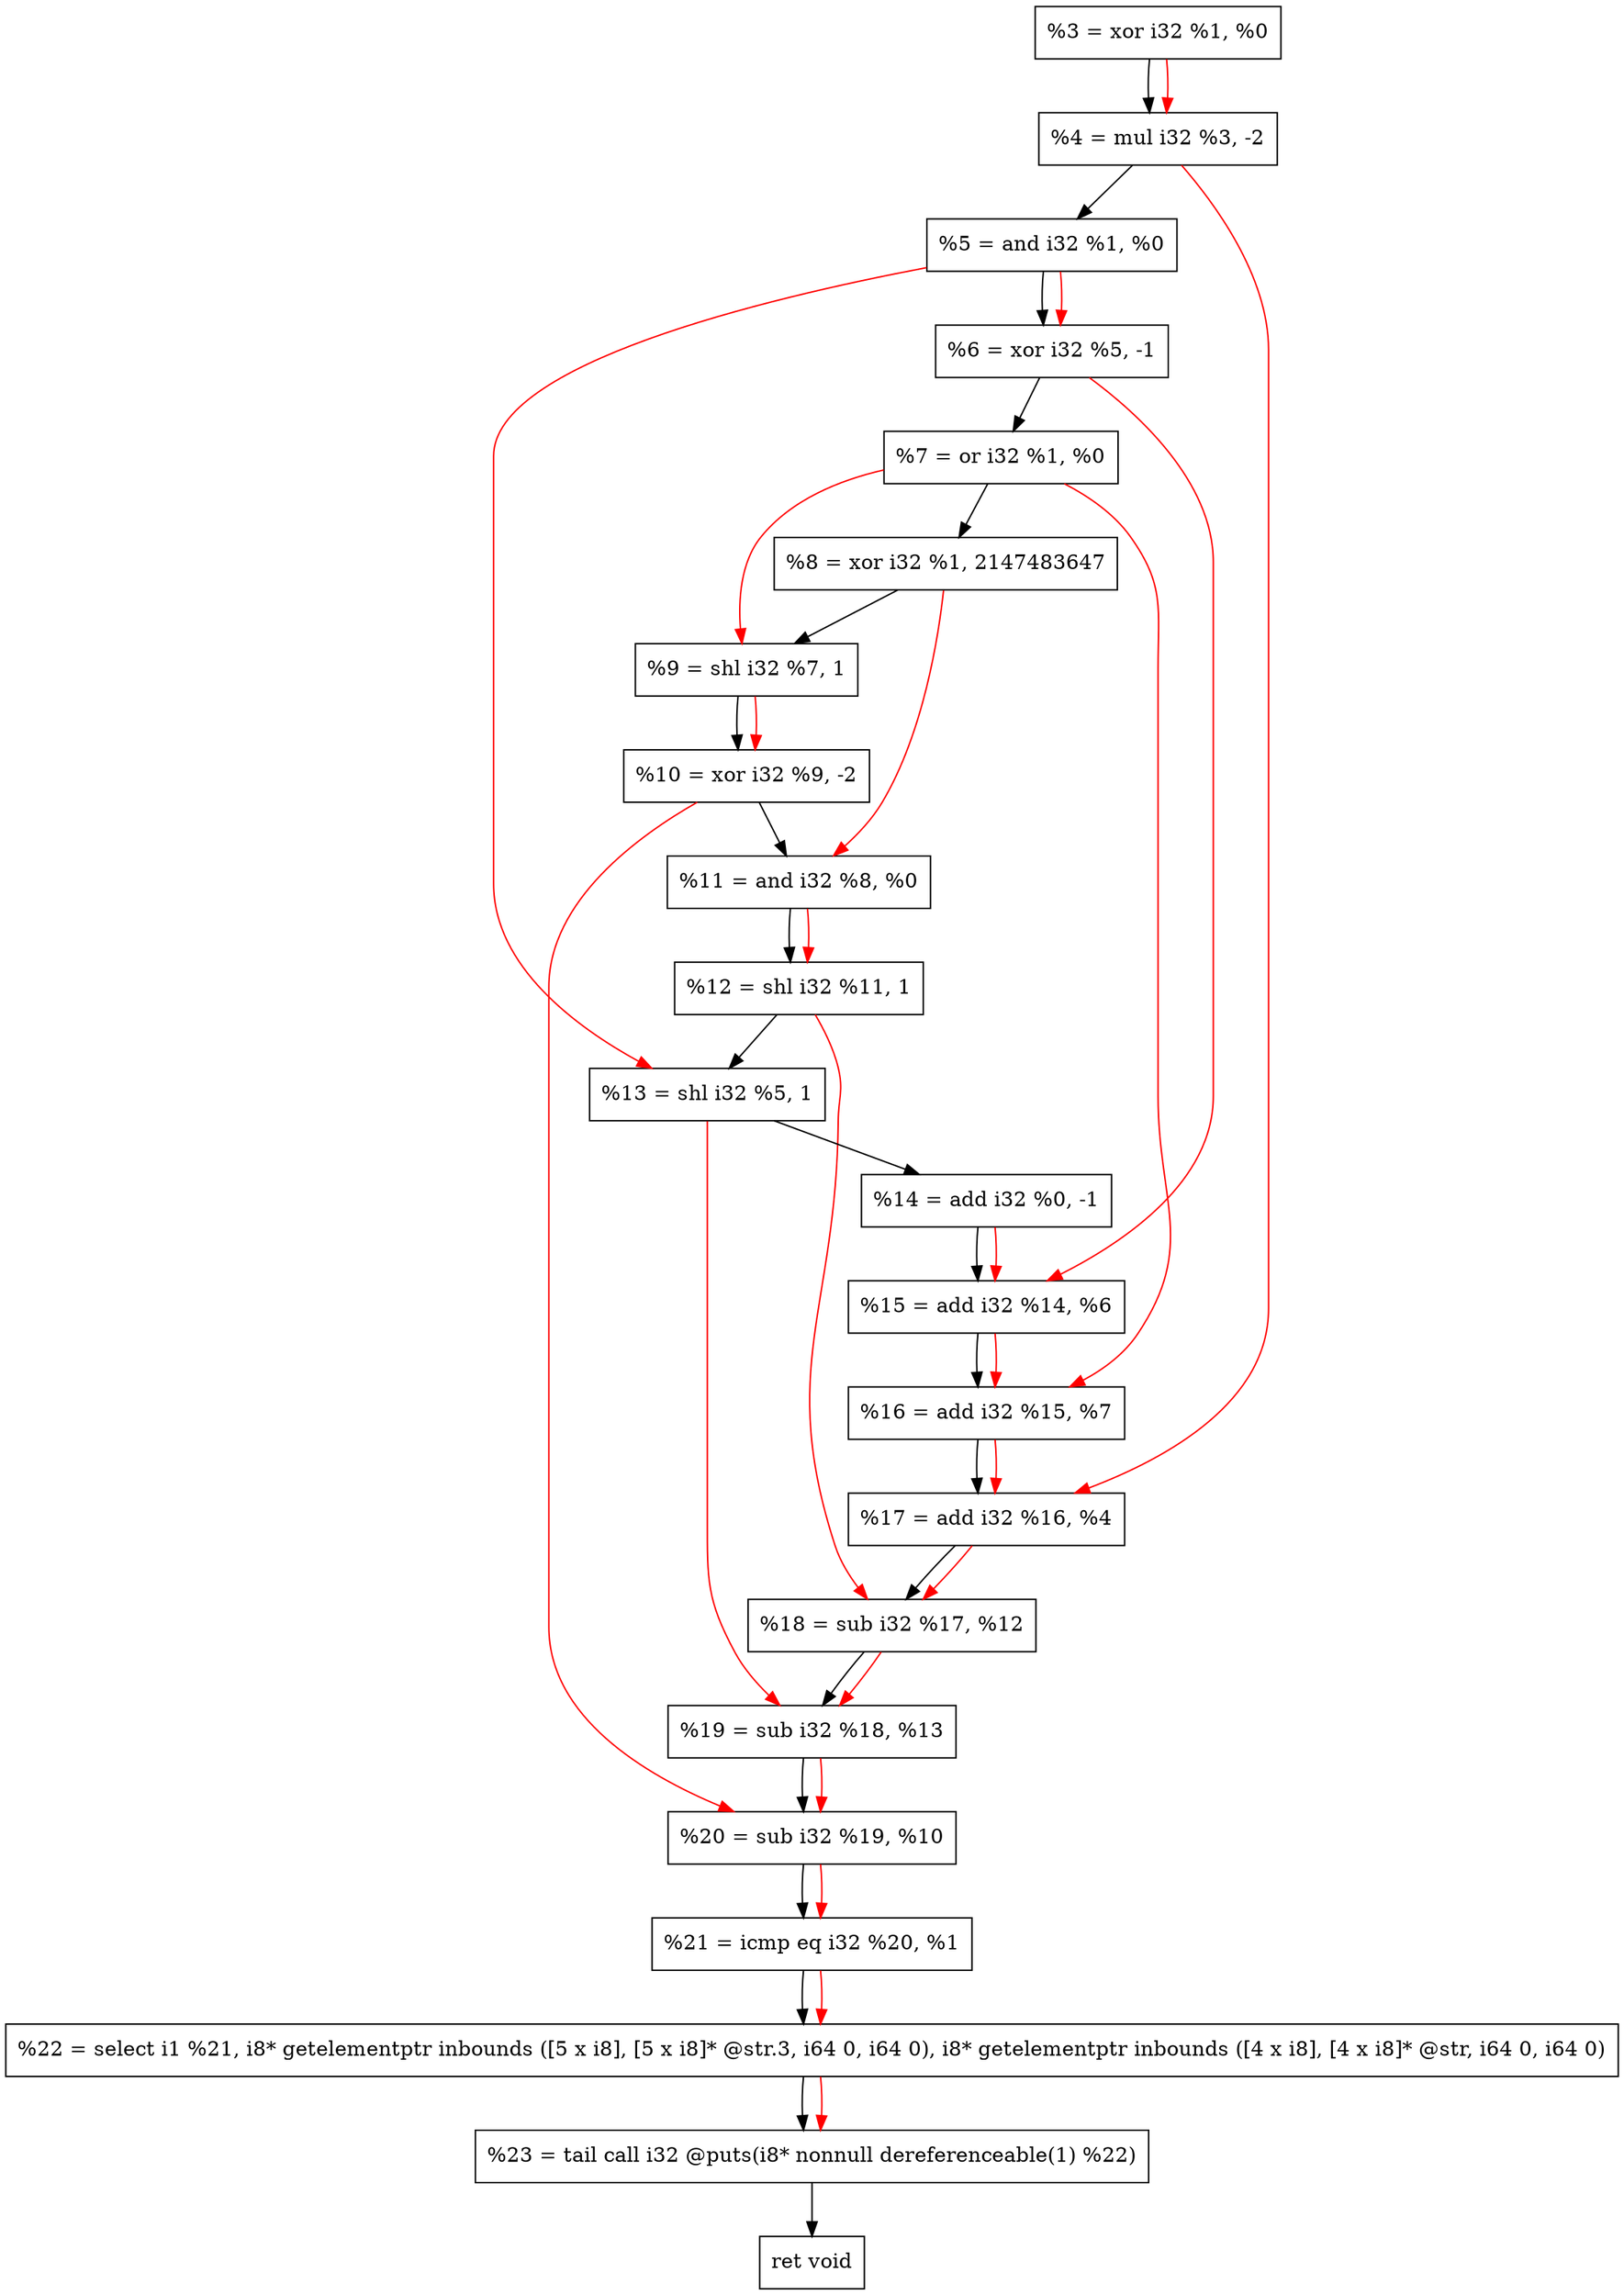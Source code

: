 digraph "DFG for'crackme' function" {
	Node0x1324460[shape=record, label="  %3 = xor i32 %1, %0"];
	Node0x1324b10[shape=record, label="  %4 = mul i32 %3, -2"];
	Node0x1324bd0[shape=record, label="  %5 = and i32 %1, %0"];
	Node0x1324c40[shape=record, label="  %6 = xor i32 %5, -1"];
	Node0x1324cb0[shape=record, label="  %7 = or i32 %1, %0"];
	Node0x1324d50[shape=record, label="  %8 = xor i32 %1, 2147483647"];
	Node0x1324df0[shape=record, label="  %9 = shl i32 %7, 1"];
	Node0x1324e60[shape=record, label="  %10 = xor i32 %9, -2"];
	Node0x1324ed0[shape=record, label="  %11 = and i32 %8, %0"];
	Node0x1324f40[shape=record, label="  %12 = shl i32 %11, 1"];
	Node0x1324fb0[shape=record, label="  %13 = shl i32 %5, 1"];
	Node0x1325020[shape=record, label="  %14 = add i32 %0, -1"];
	Node0x1325090[shape=record, label="  %15 = add i32 %14, %6"];
	Node0x1325100[shape=record, label="  %16 = add i32 %15, %7"];
	Node0x1325170[shape=record, label="  %17 = add i32 %16, %4"];
	Node0x13251e0[shape=record, label="  %18 = sub i32 %17, %12"];
	Node0x1325250[shape=record, label="  %19 = sub i32 %18, %13"];
	Node0x13252c0[shape=record, label="  %20 = sub i32 %19, %10"];
	Node0x1325330[shape=record, label="  %21 = icmp eq i32 %20, %1"];
	Node0x12c5268[shape=record, label="  %22 = select i1 %21, i8* getelementptr inbounds ([5 x i8], [5 x i8]* @str.3, i64 0, i64 0), i8* getelementptr inbounds ([4 x i8], [4 x i8]* @str, i64 0, i64 0)"];
	Node0x13257d0[shape=record, label="  %23 = tail call i32 @puts(i8* nonnull dereferenceable(1) %22)"];
	Node0x1325820[shape=record, label="  ret void"];
	Node0x1324460 -> Node0x1324b10;
	Node0x1324b10 -> Node0x1324bd0;
	Node0x1324bd0 -> Node0x1324c40;
	Node0x1324c40 -> Node0x1324cb0;
	Node0x1324cb0 -> Node0x1324d50;
	Node0x1324d50 -> Node0x1324df0;
	Node0x1324df0 -> Node0x1324e60;
	Node0x1324e60 -> Node0x1324ed0;
	Node0x1324ed0 -> Node0x1324f40;
	Node0x1324f40 -> Node0x1324fb0;
	Node0x1324fb0 -> Node0x1325020;
	Node0x1325020 -> Node0x1325090;
	Node0x1325090 -> Node0x1325100;
	Node0x1325100 -> Node0x1325170;
	Node0x1325170 -> Node0x13251e0;
	Node0x13251e0 -> Node0x1325250;
	Node0x1325250 -> Node0x13252c0;
	Node0x13252c0 -> Node0x1325330;
	Node0x1325330 -> Node0x12c5268;
	Node0x12c5268 -> Node0x13257d0;
	Node0x13257d0 -> Node0x1325820;
edge [color=red]
	Node0x1324460 -> Node0x1324b10;
	Node0x1324bd0 -> Node0x1324c40;
	Node0x1324cb0 -> Node0x1324df0;
	Node0x1324df0 -> Node0x1324e60;
	Node0x1324d50 -> Node0x1324ed0;
	Node0x1324ed0 -> Node0x1324f40;
	Node0x1324bd0 -> Node0x1324fb0;
	Node0x1325020 -> Node0x1325090;
	Node0x1324c40 -> Node0x1325090;
	Node0x1325090 -> Node0x1325100;
	Node0x1324cb0 -> Node0x1325100;
	Node0x1325100 -> Node0x1325170;
	Node0x1324b10 -> Node0x1325170;
	Node0x1325170 -> Node0x13251e0;
	Node0x1324f40 -> Node0x13251e0;
	Node0x13251e0 -> Node0x1325250;
	Node0x1324fb0 -> Node0x1325250;
	Node0x1325250 -> Node0x13252c0;
	Node0x1324e60 -> Node0x13252c0;
	Node0x13252c0 -> Node0x1325330;
	Node0x1325330 -> Node0x12c5268;
	Node0x12c5268 -> Node0x13257d0;
}
